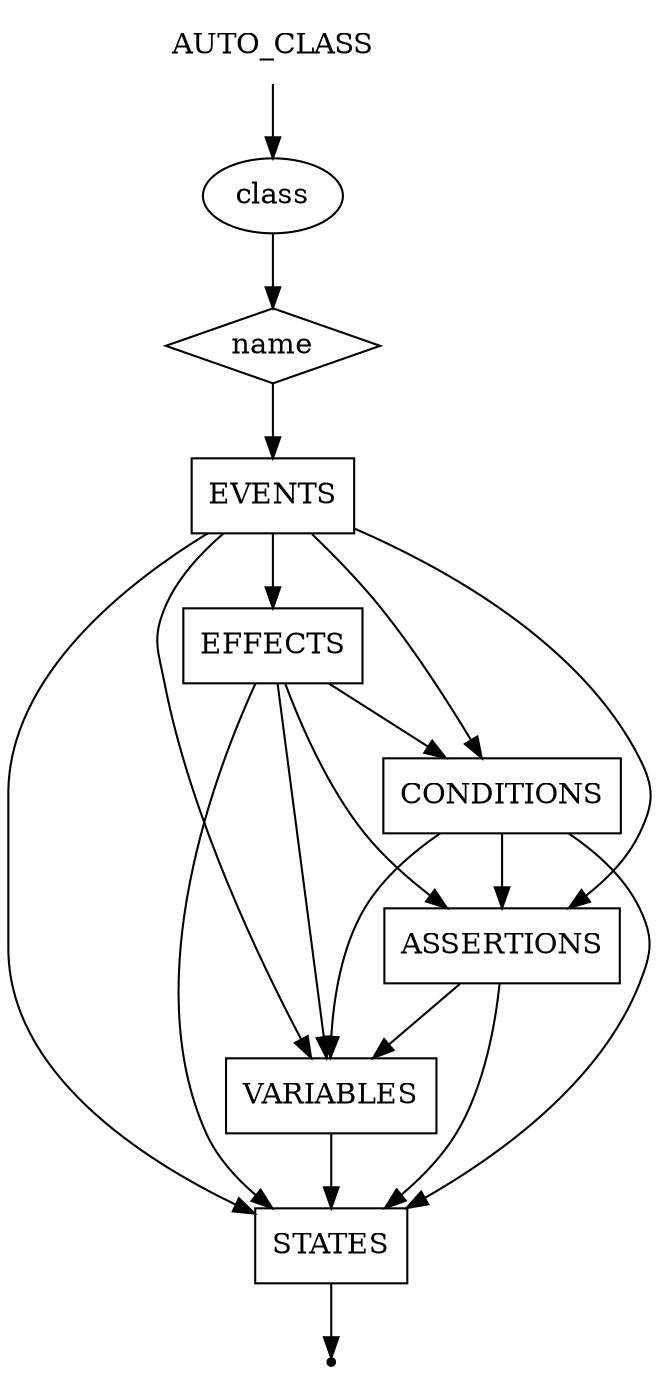 digraph AUTO_CLASS {
    start [label=AUTO_CLASS shape=plaintext]
    A [label="class" shape=oval]
    B [label=name shape=diamond]
    C [label=EVENTS shape=box]
    D [label=EFFECTS shape=box]
    E [label=CONDITIONS shape=box]
    F [label=ASSERTIONS shape=box]
    G [label=VARIABLES shape=box]
    H [label=STATES shape=box]
    end [label="" shape=point]
    start -> A
    A -> B
    B -> C

    C -> D
    C -> E
    C -> F
    C -> G
    C -> H

    D -> E
    D -> F
    D-> G
    D -> H

    E -> F
    E -> G
    E -> H

    F-> G
    F -> H
    
    G -> H
    H -> end
}